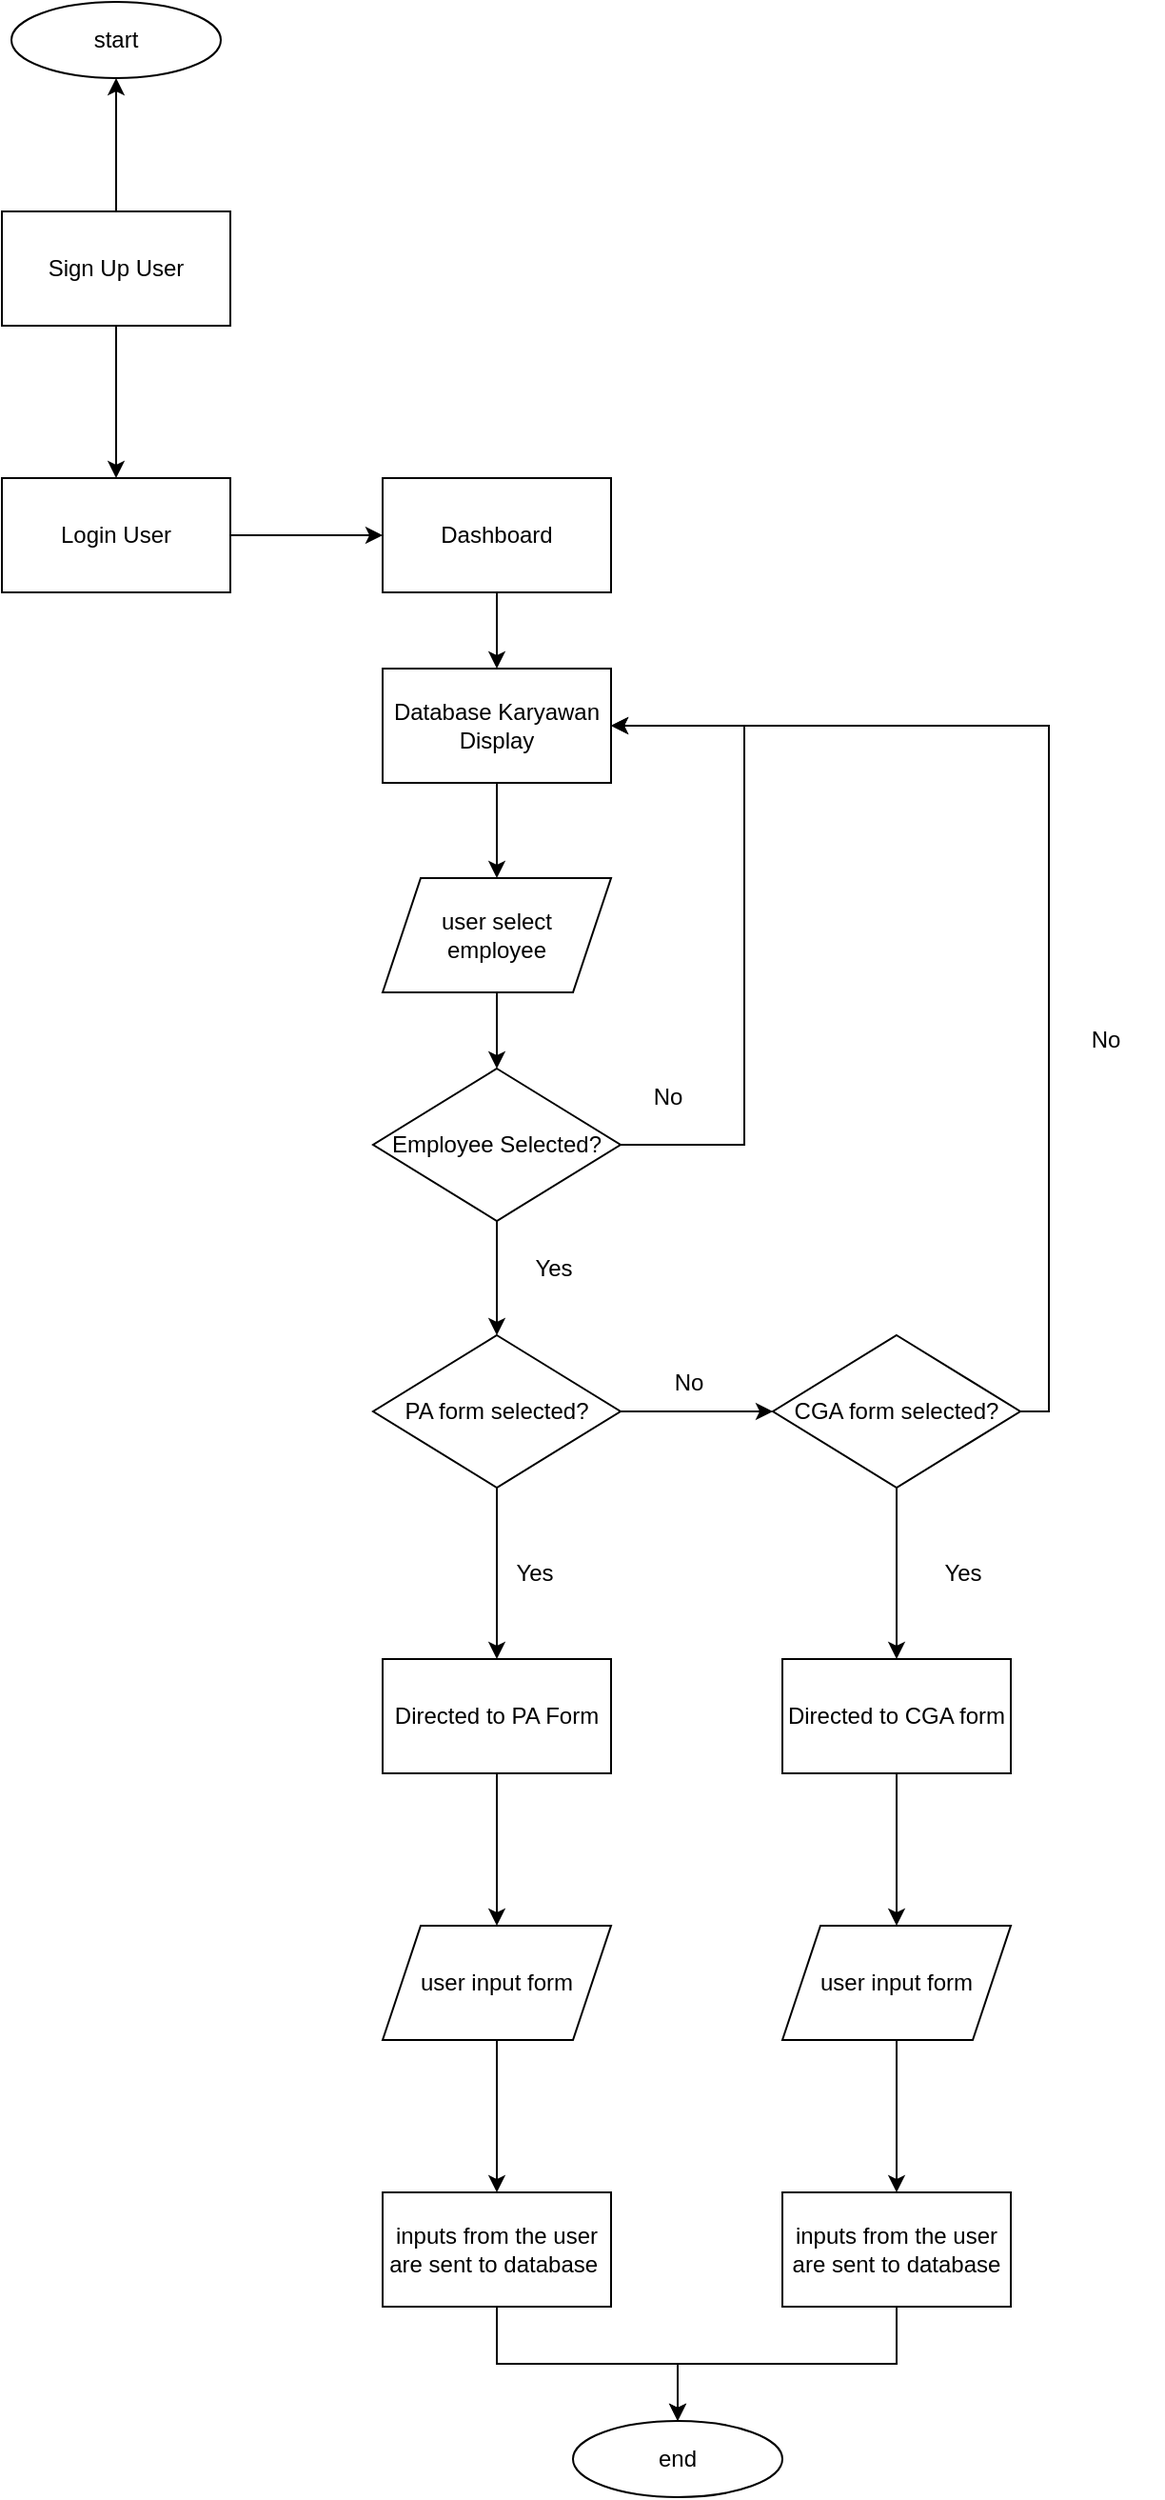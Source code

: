 <mxfile version="22.1.0" type="github">
  <diagram name="Page-1" id="iUGwNHMRtoxu_IhdwhFb">
    <mxGraphModel dx="1114" dy="605" grid="1" gridSize="10" guides="1" tooltips="1" connect="1" arrows="1" fold="1" page="1" pageScale="1" pageWidth="850" pageHeight="1100" math="0" shadow="0">
      <root>
        <mxCell id="0" />
        <mxCell id="1" parent="0" />
        <mxCell id="vXhKLFN595L6w0FExyNw-3" value="" style="edgeStyle=orthogonalEdgeStyle;rounded=0;orthogonalLoop=1;jettySize=auto;html=1;" edge="1" parent="1" source="vXhKLFN595L6w0FExyNw-1" target="vXhKLFN595L6w0FExyNw-2">
          <mxGeometry relative="1" as="geometry" />
        </mxCell>
        <mxCell id="vXhKLFN595L6w0FExyNw-36" value="" style="edgeStyle=orthogonalEdgeStyle;rounded=0;orthogonalLoop=1;jettySize=auto;html=1;" edge="1" parent="1" source="vXhKLFN595L6w0FExyNw-1" target="vXhKLFN595L6w0FExyNw-35">
          <mxGeometry relative="1" as="geometry" />
        </mxCell>
        <mxCell id="vXhKLFN595L6w0FExyNw-1" value="Sign Up User" style="rounded=0;whiteSpace=wrap;html=1;" vertex="1" parent="1">
          <mxGeometry x="100" y="130" width="120" height="60" as="geometry" />
        </mxCell>
        <mxCell id="vXhKLFN595L6w0FExyNw-5" value="" style="edgeStyle=orthogonalEdgeStyle;rounded=0;orthogonalLoop=1;jettySize=auto;html=1;" edge="1" parent="1" source="vXhKLFN595L6w0FExyNw-2" target="vXhKLFN595L6w0FExyNw-4">
          <mxGeometry relative="1" as="geometry" />
        </mxCell>
        <mxCell id="vXhKLFN595L6w0FExyNw-2" value="Login User" style="rounded=0;whiteSpace=wrap;html=1;" vertex="1" parent="1">
          <mxGeometry x="100" y="270" width="120" height="60" as="geometry" />
        </mxCell>
        <mxCell id="vXhKLFN595L6w0FExyNw-9" value="" style="edgeStyle=orthogonalEdgeStyle;rounded=0;orthogonalLoop=1;jettySize=auto;html=1;" edge="1" parent="1" source="vXhKLFN595L6w0FExyNw-4" target="vXhKLFN595L6w0FExyNw-8">
          <mxGeometry relative="1" as="geometry" />
        </mxCell>
        <mxCell id="vXhKLFN595L6w0FExyNw-4" value="Dashboard" style="rounded=0;whiteSpace=wrap;html=1;" vertex="1" parent="1">
          <mxGeometry x="300" y="270" width="120" height="60" as="geometry" />
        </mxCell>
        <mxCell id="vXhKLFN595L6w0FExyNw-41" value="" style="edgeStyle=orthogonalEdgeStyle;rounded=0;orthogonalLoop=1;jettySize=auto;html=1;" edge="1" parent="1" source="vXhKLFN595L6w0FExyNw-8" target="vXhKLFN595L6w0FExyNw-40">
          <mxGeometry relative="1" as="geometry" />
        </mxCell>
        <mxCell id="vXhKLFN595L6w0FExyNw-8" value="Database Karyawan Display" style="rounded=0;whiteSpace=wrap;html=1;" vertex="1" parent="1">
          <mxGeometry x="300" y="370" width="120" height="60" as="geometry" />
        </mxCell>
        <mxCell id="vXhKLFN595L6w0FExyNw-17" value="" style="edgeStyle=orthogonalEdgeStyle;rounded=0;orthogonalLoop=1;jettySize=auto;html=1;" edge="1" parent="1" source="vXhKLFN595L6w0FExyNw-12" target="vXhKLFN595L6w0FExyNw-16">
          <mxGeometry relative="1" as="geometry" />
        </mxCell>
        <mxCell id="vXhKLFN595L6w0FExyNw-20" style="edgeStyle=orthogonalEdgeStyle;rounded=0;orthogonalLoop=1;jettySize=auto;html=1;entryX=1;entryY=0.5;entryDx=0;entryDy=0;" edge="1" parent="1" source="vXhKLFN595L6w0FExyNw-12" target="vXhKLFN595L6w0FExyNw-8">
          <mxGeometry relative="1" as="geometry">
            <Array as="points">
              <mxPoint x="490" y="620" />
              <mxPoint x="490" y="400" />
            </Array>
          </mxGeometry>
        </mxCell>
        <mxCell id="vXhKLFN595L6w0FExyNw-12" value="Employee Selected?" style="rhombus;whiteSpace=wrap;html=1;rounded=0;" vertex="1" parent="1">
          <mxGeometry x="295" y="580" width="130" height="80" as="geometry" />
        </mxCell>
        <mxCell id="vXhKLFN595L6w0FExyNw-19" value="" style="edgeStyle=orthogonalEdgeStyle;rounded=0;orthogonalLoop=1;jettySize=auto;html=1;" edge="1" parent="1" source="vXhKLFN595L6w0FExyNw-16" target="vXhKLFN595L6w0FExyNw-18">
          <mxGeometry relative="1" as="geometry" />
        </mxCell>
        <mxCell id="vXhKLFN595L6w0FExyNw-22" value="" style="edgeStyle=orthogonalEdgeStyle;rounded=0;orthogonalLoop=1;jettySize=auto;html=1;" edge="1" parent="1" source="vXhKLFN595L6w0FExyNw-16" target="vXhKLFN595L6w0FExyNw-21">
          <mxGeometry relative="1" as="geometry" />
        </mxCell>
        <mxCell id="vXhKLFN595L6w0FExyNw-16" value="PA form selected?" style="rhombus;whiteSpace=wrap;html=1;rounded=0;" vertex="1" parent="1">
          <mxGeometry x="295" y="720" width="130" height="80" as="geometry" />
        </mxCell>
        <mxCell id="vXhKLFN595L6w0FExyNw-24" value="" style="edgeStyle=orthogonalEdgeStyle;rounded=0;orthogonalLoop=1;jettySize=auto;html=1;" edge="1" parent="1" source="vXhKLFN595L6w0FExyNw-18" target="vXhKLFN595L6w0FExyNw-23">
          <mxGeometry relative="1" as="geometry" />
        </mxCell>
        <mxCell id="vXhKLFN595L6w0FExyNw-48" style="edgeStyle=orthogonalEdgeStyle;rounded=0;orthogonalLoop=1;jettySize=auto;html=1;entryX=1;entryY=0.5;entryDx=0;entryDy=0;" edge="1" parent="1" source="vXhKLFN595L6w0FExyNw-18" target="vXhKLFN595L6w0FExyNw-8">
          <mxGeometry relative="1" as="geometry">
            <Array as="points">
              <mxPoint x="650" y="760" />
              <mxPoint x="650" y="400" />
            </Array>
          </mxGeometry>
        </mxCell>
        <mxCell id="vXhKLFN595L6w0FExyNw-18" value="CGA form selected?" style="rhombus;whiteSpace=wrap;html=1;rounded=0;" vertex="1" parent="1">
          <mxGeometry x="505" y="720" width="130" height="80" as="geometry" />
        </mxCell>
        <mxCell id="vXhKLFN595L6w0FExyNw-28" value="" style="edgeStyle=orthogonalEdgeStyle;rounded=0;orthogonalLoop=1;jettySize=auto;html=1;" edge="1" parent="1" source="vXhKLFN595L6w0FExyNw-21" target="vXhKLFN595L6w0FExyNw-27">
          <mxGeometry relative="1" as="geometry" />
        </mxCell>
        <mxCell id="vXhKLFN595L6w0FExyNw-21" value="Directed to PA Form" style="whiteSpace=wrap;html=1;rounded=0;" vertex="1" parent="1">
          <mxGeometry x="300" y="890" width="120" height="60" as="geometry" />
        </mxCell>
        <mxCell id="vXhKLFN595L6w0FExyNw-30" value="" style="edgeStyle=orthogonalEdgeStyle;rounded=0;orthogonalLoop=1;jettySize=auto;html=1;" edge="1" parent="1" source="vXhKLFN595L6w0FExyNw-23" target="vXhKLFN595L6w0FExyNw-29">
          <mxGeometry relative="1" as="geometry" />
        </mxCell>
        <mxCell id="vXhKLFN595L6w0FExyNw-23" value="Directed to CGA form" style="whiteSpace=wrap;html=1;rounded=0;" vertex="1" parent="1">
          <mxGeometry x="510" y="890" width="120" height="60" as="geometry" />
        </mxCell>
        <mxCell id="vXhKLFN595L6w0FExyNw-32" value="" style="edgeStyle=orthogonalEdgeStyle;rounded=0;orthogonalLoop=1;jettySize=auto;html=1;" edge="1" parent="1" source="vXhKLFN595L6w0FExyNw-27" target="vXhKLFN595L6w0FExyNw-31">
          <mxGeometry relative="1" as="geometry" />
        </mxCell>
        <mxCell id="vXhKLFN595L6w0FExyNw-27" value="user input form" style="shape=parallelogram;perimeter=parallelogramPerimeter;whiteSpace=wrap;html=1;fixedSize=1;rounded=0;" vertex="1" parent="1">
          <mxGeometry x="300" y="1030" width="120" height="60" as="geometry" />
        </mxCell>
        <mxCell id="vXhKLFN595L6w0FExyNw-34" value="" style="edgeStyle=orthogonalEdgeStyle;rounded=0;orthogonalLoop=1;jettySize=auto;html=1;" edge="1" parent="1" source="vXhKLFN595L6w0FExyNw-29" target="vXhKLFN595L6w0FExyNw-33">
          <mxGeometry relative="1" as="geometry" />
        </mxCell>
        <mxCell id="vXhKLFN595L6w0FExyNw-29" value="user input form" style="shape=parallelogram;perimeter=parallelogramPerimeter;whiteSpace=wrap;html=1;fixedSize=1;rounded=0;" vertex="1" parent="1">
          <mxGeometry x="510" y="1030" width="120" height="60" as="geometry" />
        </mxCell>
        <mxCell id="vXhKLFN595L6w0FExyNw-38" style="edgeStyle=orthogonalEdgeStyle;rounded=0;orthogonalLoop=1;jettySize=auto;html=1;" edge="1" parent="1" source="vXhKLFN595L6w0FExyNw-31" target="vXhKLFN595L6w0FExyNw-37">
          <mxGeometry relative="1" as="geometry" />
        </mxCell>
        <mxCell id="vXhKLFN595L6w0FExyNw-31" value="inputs from the user are sent to database&amp;nbsp;" style="whiteSpace=wrap;html=1;rounded=0;" vertex="1" parent="1">
          <mxGeometry x="300" y="1170" width="120" height="60" as="geometry" />
        </mxCell>
        <mxCell id="vXhKLFN595L6w0FExyNw-39" style="edgeStyle=orthogonalEdgeStyle;rounded=0;orthogonalLoop=1;jettySize=auto;html=1;entryX=0.5;entryY=0;entryDx=0;entryDy=0;" edge="1" parent="1" source="vXhKLFN595L6w0FExyNw-33" target="vXhKLFN595L6w0FExyNw-37">
          <mxGeometry relative="1" as="geometry" />
        </mxCell>
        <mxCell id="vXhKLFN595L6w0FExyNw-33" value="inputs from the user are sent to database" style="whiteSpace=wrap;html=1;rounded=0;" vertex="1" parent="1">
          <mxGeometry x="510" y="1170" width="120" height="60" as="geometry" />
        </mxCell>
        <mxCell id="vXhKLFN595L6w0FExyNw-35" value="start" style="ellipse;whiteSpace=wrap;html=1;rounded=0;" vertex="1" parent="1">
          <mxGeometry x="105" y="20" width="110" height="40" as="geometry" />
        </mxCell>
        <mxCell id="vXhKLFN595L6w0FExyNw-37" value="end" style="ellipse;whiteSpace=wrap;html=1;rounded=0;" vertex="1" parent="1">
          <mxGeometry x="400" y="1290" width="110" height="40" as="geometry" />
        </mxCell>
        <mxCell id="vXhKLFN595L6w0FExyNw-42" value="" style="edgeStyle=orthogonalEdgeStyle;rounded=0;orthogonalLoop=1;jettySize=auto;html=1;" edge="1" parent="1" source="vXhKLFN595L6w0FExyNw-40" target="vXhKLFN595L6w0FExyNw-12">
          <mxGeometry relative="1" as="geometry" />
        </mxCell>
        <mxCell id="vXhKLFN595L6w0FExyNw-40" value="user select &lt;br&gt;employee" style="shape=parallelogram;perimeter=parallelogramPerimeter;whiteSpace=wrap;html=1;fixedSize=1;rounded=0;" vertex="1" parent="1">
          <mxGeometry x="300" y="480" width="120" height="60" as="geometry" />
        </mxCell>
        <mxCell id="vXhKLFN595L6w0FExyNw-43" value="No" style="text;html=1;strokeColor=none;fillColor=none;align=center;verticalAlign=middle;whiteSpace=wrap;rounded=0;" vertex="1" parent="1">
          <mxGeometry x="420" y="580" width="60" height="30" as="geometry" />
        </mxCell>
        <mxCell id="vXhKLFN595L6w0FExyNw-44" value="Yes" style="text;html=1;strokeColor=none;fillColor=none;align=center;verticalAlign=middle;whiteSpace=wrap;rounded=0;" vertex="1" parent="1">
          <mxGeometry x="360" y="670" width="60" height="30" as="geometry" />
        </mxCell>
        <mxCell id="vXhKLFN595L6w0FExyNw-45" value="Yes" style="text;html=1;strokeColor=none;fillColor=none;align=center;verticalAlign=middle;whiteSpace=wrap;rounded=0;" vertex="1" parent="1">
          <mxGeometry x="350" y="830" width="60" height="30" as="geometry" />
        </mxCell>
        <mxCell id="vXhKLFN595L6w0FExyNw-46" value="No" style="text;html=1;strokeColor=none;fillColor=none;align=center;verticalAlign=middle;whiteSpace=wrap;rounded=0;" vertex="1" parent="1">
          <mxGeometry x="431" y="730" width="60" height="30" as="geometry" />
        </mxCell>
        <mxCell id="vXhKLFN595L6w0FExyNw-47" value="Yes" style="text;html=1;strokeColor=none;fillColor=none;align=center;verticalAlign=middle;whiteSpace=wrap;rounded=0;" vertex="1" parent="1">
          <mxGeometry x="575" y="830" width="60" height="30" as="geometry" />
        </mxCell>
        <mxCell id="vXhKLFN595L6w0FExyNw-49" value="No" style="text;html=1;strokeColor=none;fillColor=none;align=center;verticalAlign=middle;whiteSpace=wrap;rounded=0;" vertex="1" parent="1">
          <mxGeometry x="650" y="550" width="60" height="30" as="geometry" />
        </mxCell>
      </root>
    </mxGraphModel>
  </diagram>
</mxfile>
